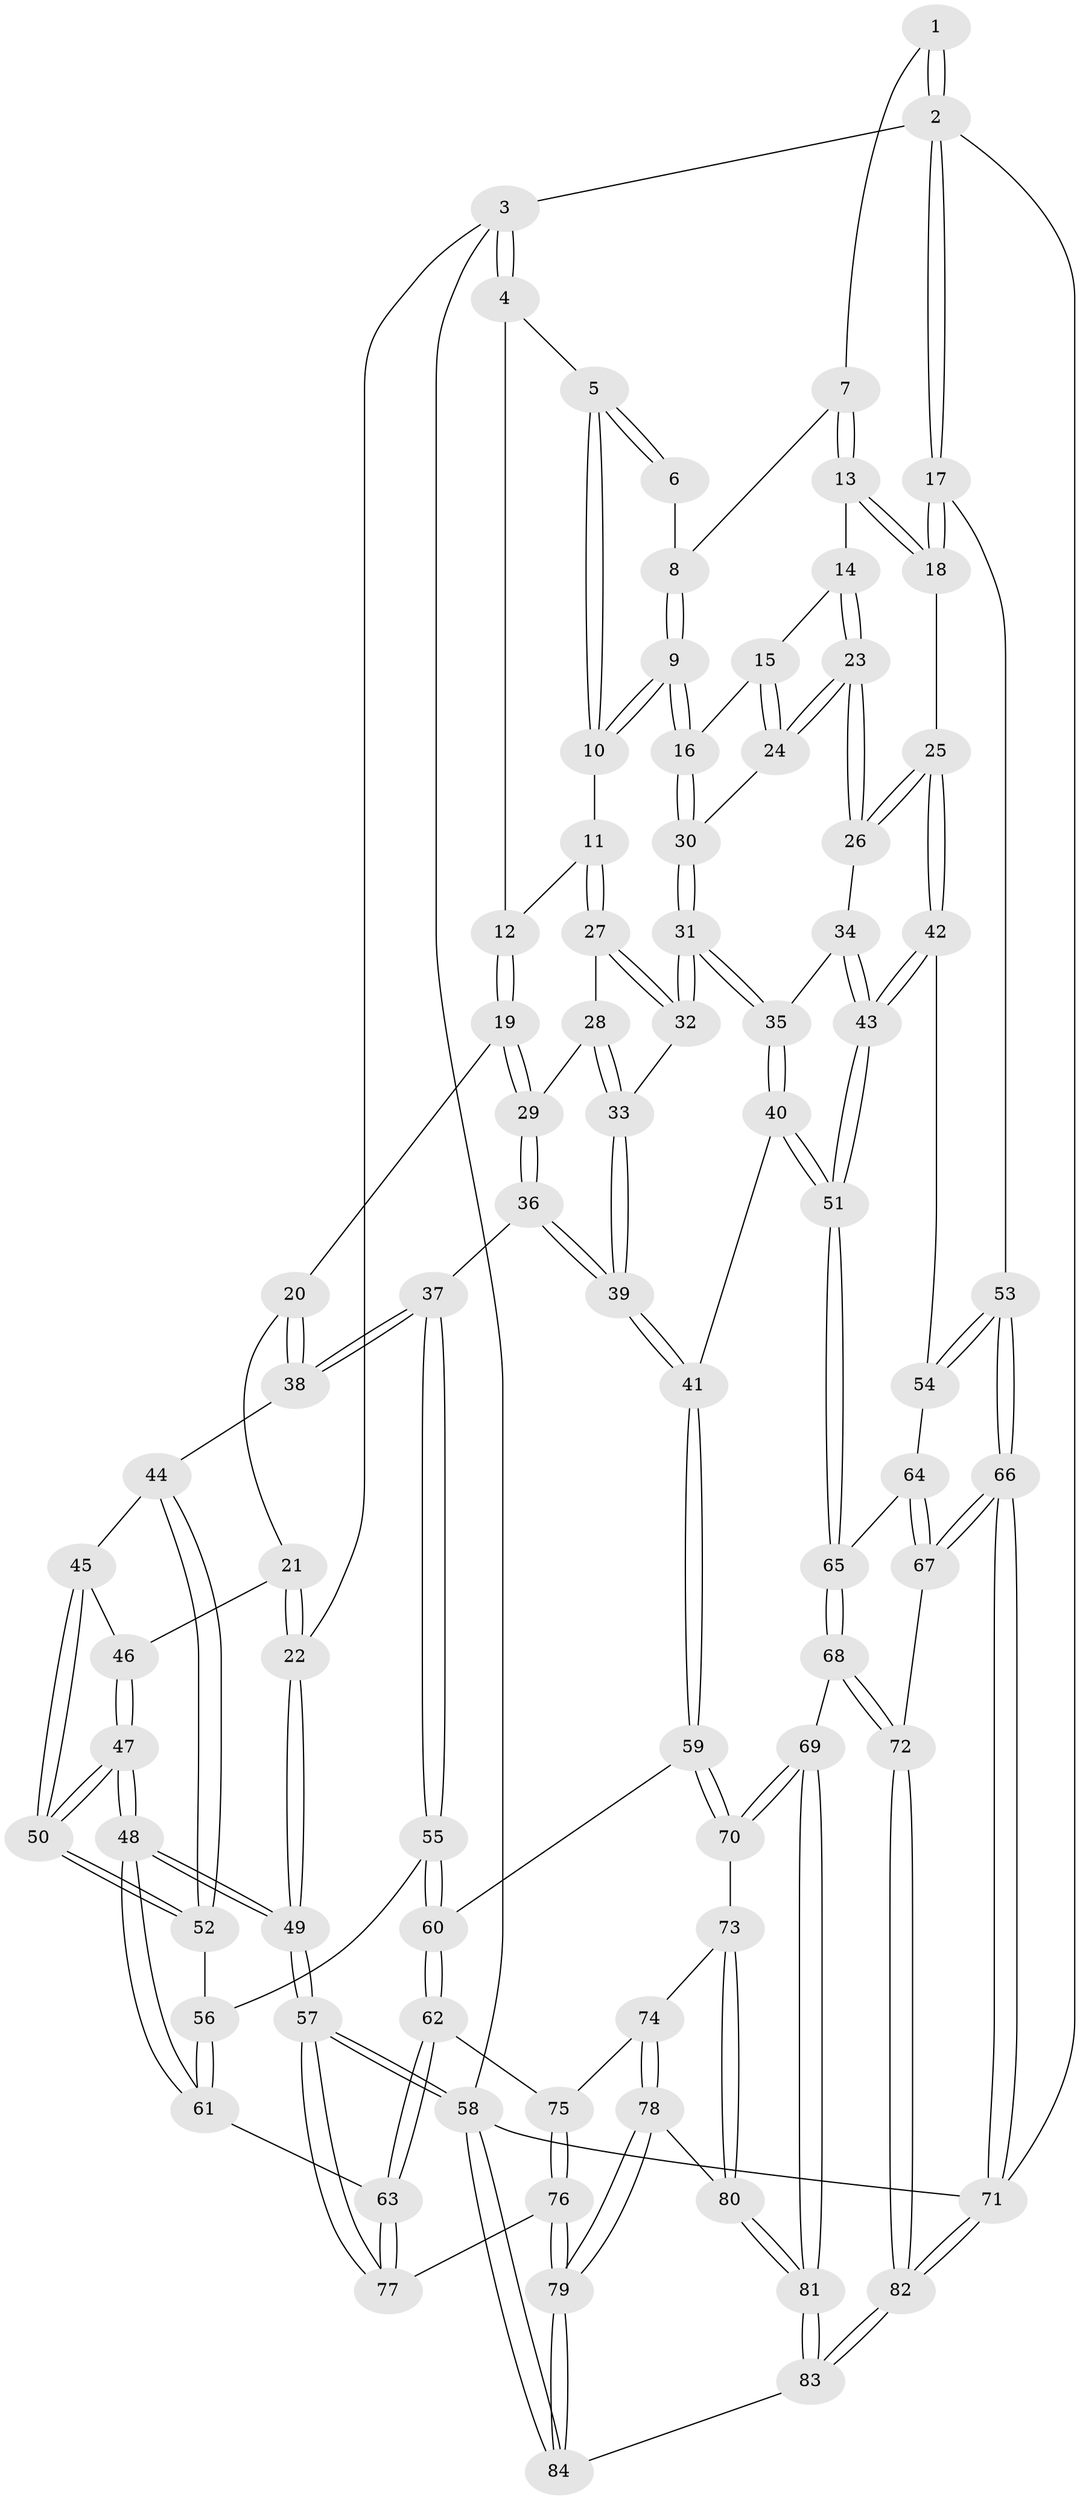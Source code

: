 // Generated by graph-tools (version 1.1) at 2025/00/03/09/25 05:00:51]
// undirected, 84 vertices, 207 edges
graph export_dot {
graph [start="1"]
  node [color=gray90,style=filled];
  1 [pos="+0.8260610727516642+0"];
  2 [pos="+1+0"];
  3 [pos="+0+0"];
  4 [pos="+0.27437993990115545+0"];
  5 [pos="+0.43448326460487324+0"];
  6 [pos="+0.5033582306246226+0"];
  7 [pos="+0.8036036714996312+0.0905717858682983"];
  8 [pos="+0.6357776299661487+0.06946149238405394"];
  9 [pos="+0.5768130956565902+0.1971610466908315"];
  10 [pos="+0.5728766310596652+0.19662786466885138"];
  11 [pos="+0.5714172901191393+0.1971743327576219"];
  12 [pos="+0.3285347922483743+0.1355139763717193"];
  13 [pos="+0.815778932476616+0.14980596579089409"];
  14 [pos="+0.7754951205199452+0.1668495378174143"];
  15 [pos="+0.6460945905939202+0.20712801506557374"];
  16 [pos="+0.5786960393534787+0.19810134698856255"];
  17 [pos="+1+0.19405939801564473"];
  18 [pos="+0.8482393860671931+0.17807544707714182"];
  19 [pos="+0.3051983150371403+0.2533252275682889"];
  20 [pos="+0.2792248584413026+0.26334504744312326"];
  21 [pos="+0.003412275228385479+0.2627784935520741"];
  22 [pos="+0+0.11824993002519078"];
  23 [pos="+0.6975361616207815+0.3462102966047673"];
  24 [pos="+0.6887440206944957+0.3399416581833869"];
  25 [pos="+0.8254580131732796+0.37940794192322463"];
  26 [pos="+0.7149690820378233+0.3643447570203384"];
  27 [pos="+0.5248835370987673+0.2494121996519146"];
  28 [pos="+0.43083198976584225+0.2946560527416024"];
  29 [pos="+0.3269989978961375+0.2767575646657082"];
  30 [pos="+0.600758479545067+0.3460312058760081"];
  31 [pos="+0.5719374491390771+0.3818339662228174"];
  32 [pos="+0.5314791477502251+0.3725905343705734"];
  33 [pos="+0.49251035814485655+0.3826733182315649"];
  34 [pos="+0.6790519560051625+0.40999248055285414"];
  35 [pos="+0.5891720414520006+0.41802630289478404"];
  36 [pos="+0.36124234756865115+0.4496270122218475"];
  37 [pos="+0.22628256906750754+0.4619161717282278"];
  38 [pos="+0.19566856350206488+0.43049419473615347"];
  39 [pos="+0.41236773781141783+0.5030608248612803"];
  40 [pos="+0.5810350217164799+0.5146557360845608"];
  41 [pos="+0.42247618910909446+0.5348579427019642"];
  42 [pos="+0.8331611192742786+0.3922549048172804"];
  43 [pos="+0.6835199688764518+0.5648064025321001"];
  44 [pos="+0.16249357745510803+0.4274633185406227"];
  45 [pos="+0.11055133350795573+0.3993380616253205"];
  46 [pos="+0.03896777515380091+0.3201427242000785"];
  47 [pos="+0.03259861608269766+0.5552352789340946"];
  48 [pos="+0+0.6835699777066467"];
  49 [pos="+0+0.7089930926401231"];
  50 [pos="+0.06904397866782501+0.5173153746318355"];
  51 [pos="+0.6801713487467529+0.5720540096442808"];
  52 [pos="+0.13489977860603958+0.4955153935075483"];
  53 [pos="+1+0.4436483956103301"];
  54 [pos="+0.930144292285617+0.4550209513593503"];
  55 [pos="+0.21862952711396313+0.5211648597890295"];
  56 [pos="+0.15833490026829078+0.5347648809389172"];
  57 [pos="+0+1"];
  58 [pos="+0+1"];
  59 [pos="+0.4101852990418669+0.5723605728824609"];
  60 [pos="+0.2911901523338595+0.6689919490608476"];
  61 [pos="+0.03703016119911861+0.694745781564469"];
  62 [pos="+0.2734604325178103+0.6995551660089598"];
  63 [pos="+0.08876613173082325+0.7119289928047268"];
  64 [pos="+0.9166398999318154+0.47937706221394105"];
  65 [pos="+0.7002791502270417+0.6282815137349853"];
  66 [pos="+1+0.8675574778350137"];
  67 [pos="+0.8595953142246358+0.7475978179885113"];
  68 [pos="+0.7091731913649785+0.7132041937828982"];
  69 [pos="+0.6254163412734347+0.7285909530300811"];
  70 [pos="+0.5589539552901898+0.7252910421274524"];
  71 [pos="+1+1"];
  72 [pos="+0.7546511793775752+0.7502139744494989"];
  73 [pos="+0.4774730680808274+0.7887200723622353"];
  74 [pos="+0.33760090421509803+0.7571957427021475"];
  75 [pos="+0.2788691037434977+0.7094237564756454"];
  76 [pos="+0.2456820956711355+0.9310986047653556"];
  77 [pos="+0.14835594963179563+0.9131062775208484"];
  78 [pos="+0.37677509669744835+0.8991635865727075"];
  79 [pos="+0.3066881067024306+1"];
  80 [pos="+0.47379254664112996+0.8811687320150042"];
  81 [pos="+0.5320220258521239+0.9457537236694783"];
  82 [pos="+0.6660796656725463+1"];
  83 [pos="+0.6305286481219795+1"];
  84 [pos="+0.34475004620652067+1"];
  1 -- 2;
  1 -- 2;
  1 -- 7;
  2 -- 3;
  2 -- 17;
  2 -- 17;
  2 -- 71;
  3 -- 4;
  3 -- 4;
  3 -- 22;
  3 -- 58;
  4 -- 5;
  4 -- 12;
  5 -- 6;
  5 -- 6;
  5 -- 10;
  5 -- 10;
  6 -- 8;
  7 -- 8;
  7 -- 13;
  7 -- 13;
  8 -- 9;
  8 -- 9;
  9 -- 10;
  9 -- 10;
  9 -- 16;
  9 -- 16;
  10 -- 11;
  11 -- 12;
  11 -- 27;
  11 -- 27;
  12 -- 19;
  12 -- 19;
  13 -- 14;
  13 -- 18;
  13 -- 18;
  14 -- 15;
  14 -- 23;
  14 -- 23;
  15 -- 16;
  15 -- 24;
  15 -- 24;
  16 -- 30;
  16 -- 30;
  17 -- 18;
  17 -- 18;
  17 -- 53;
  18 -- 25;
  19 -- 20;
  19 -- 29;
  19 -- 29;
  20 -- 21;
  20 -- 38;
  20 -- 38;
  21 -- 22;
  21 -- 22;
  21 -- 46;
  22 -- 49;
  22 -- 49;
  23 -- 24;
  23 -- 24;
  23 -- 26;
  23 -- 26;
  24 -- 30;
  25 -- 26;
  25 -- 26;
  25 -- 42;
  25 -- 42;
  26 -- 34;
  27 -- 28;
  27 -- 32;
  27 -- 32;
  28 -- 29;
  28 -- 33;
  28 -- 33;
  29 -- 36;
  29 -- 36;
  30 -- 31;
  30 -- 31;
  31 -- 32;
  31 -- 32;
  31 -- 35;
  31 -- 35;
  32 -- 33;
  33 -- 39;
  33 -- 39;
  34 -- 35;
  34 -- 43;
  34 -- 43;
  35 -- 40;
  35 -- 40;
  36 -- 37;
  36 -- 39;
  36 -- 39;
  37 -- 38;
  37 -- 38;
  37 -- 55;
  37 -- 55;
  38 -- 44;
  39 -- 41;
  39 -- 41;
  40 -- 41;
  40 -- 51;
  40 -- 51;
  41 -- 59;
  41 -- 59;
  42 -- 43;
  42 -- 43;
  42 -- 54;
  43 -- 51;
  43 -- 51;
  44 -- 45;
  44 -- 52;
  44 -- 52;
  45 -- 46;
  45 -- 50;
  45 -- 50;
  46 -- 47;
  46 -- 47;
  47 -- 48;
  47 -- 48;
  47 -- 50;
  47 -- 50;
  48 -- 49;
  48 -- 49;
  48 -- 61;
  48 -- 61;
  49 -- 57;
  49 -- 57;
  50 -- 52;
  50 -- 52;
  51 -- 65;
  51 -- 65;
  52 -- 56;
  53 -- 54;
  53 -- 54;
  53 -- 66;
  53 -- 66;
  54 -- 64;
  55 -- 56;
  55 -- 60;
  55 -- 60;
  56 -- 61;
  56 -- 61;
  57 -- 58;
  57 -- 58;
  57 -- 77;
  57 -- 77;
  58 -- 84;
  58 -- 84;
  58 -- 71;
  59 -- 60;
  59 -- 70;
  59 -- 70;
  60 -- 62;
  60 -- 62;
  61 -- 63;
  62 -- 63;
  62 -- 63;
  62 -- 75;
  63 -- 77;
  63 -- 77;
  64 -- 65;
  64 -- 67;
  64 -- 67;
  65 -- 68;
  65 -- 68;
  66 -- 67;
  66 -- 67;
  66 -- 71;
  66 -- 71;
  67 -- 72;
  68 -- 69;
  68 -- 72;
  68 -- 72;
  69 -- 70;
  69 -- 70;
  69 -- 81;
  69 -- 81;
  70 -- 73;
  71 -- 82;
  71 -- 82;
  72 -- 82;
  72 -- 82;
  73 -- 74;
  73 -- 80;
  73 -- 80;
  74 -- 75;
  74 -- 78;
  74 -- 78;
  75 -- 76;
  75 -- 76;
  76 -- 77;
  76 -- 79;
  76 -- 79;
  78 -- 79;
  78 -- 79;
  78 -- 80;
  79 -- 84;
  79 -- 84;
  80 -- 81;
  80 -- 81;
  81 -- 83;
  81 -- 83;
  82 -- 83;
  82 -- 83;
  83 -- 84;
}
